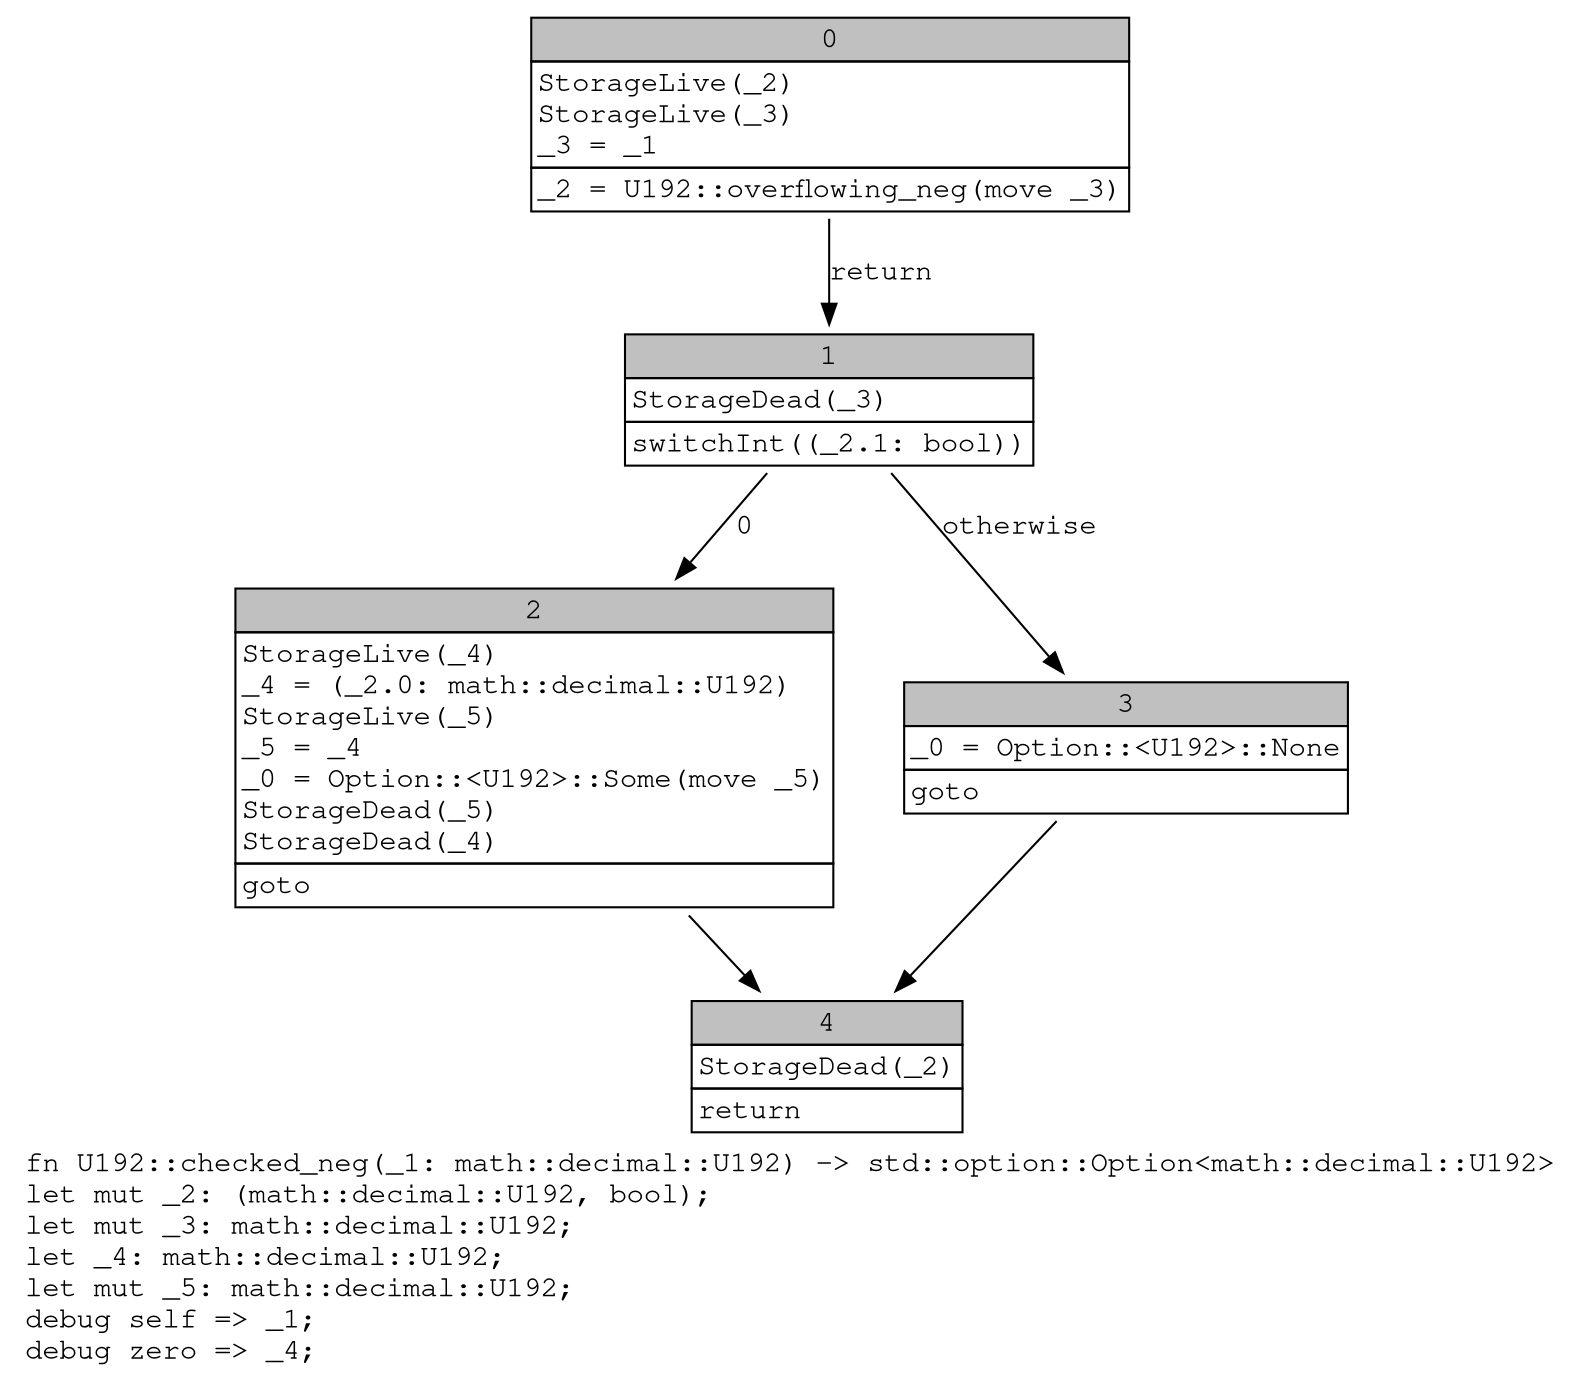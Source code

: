 digraph Mir_0_861 {
    graph [fontname="Courier, monospace"];
    node [fontname="Courier, monospace"];
    edge [fontname="Courier, monospace"];
    label=<fn U192::checked_neg(_1: math::decimal::U192) -&gt; std::option::Option&lt;math::decimal::U192&gt;<br align="left"/>let mut _2: (math::decimal::U192, bool);<br align="left"/>let mut _3: math::decimal::U192;<br align="left"/>let _4: math::decimal::U192;<br align="left"/>let mut _5: math::decimal::U192;<br align="left"/>debug self =&gt; _1;<br align="left"/>debug zero =&gt; _4;<br align="left"/>>;
    bb0__0_861 [shape="none", label=<<table border="0" cellborder="1" cellspacing="0"><tr><td bgcolor="gray" align="center" colspan="1">0</td></tr><tr><td align="left" balign="left">StorageLive(_2)<br/>StorageLive(_3)<br/>_3 = _1<br/></td></tr><tr><td align="left">_2 = U192::overflowing_neg(move _3)</td></tr></table>>];
    bb1__0_861 [shape="none", label=<<table border="0" cellborder="1" cellspacing="0"><tr><td bgcolor="gray" align="center" colspan="1">1</td></tr><tr><td align="left" balign="left">StorageDead(_3)<br/></td></tr><tr><td align="left">switchInt((_2.1: bool))</td></tr></table>>];
    bb2__0_861 [shape="none", label=<<table border="0" cellborder="1" cellspacing="0"><tr><td bgcolor="gray" align="center" colspan="1">2</td></tr><tr><td align="left" balign="left">StorageLive(_4)<br/>_4 = (_2.0: math::decimal::U192)<br/>StorageLive(_5)<br/>_5 = _4<br/>_0 = Option::&lt;U192&gt;::Some(move _5)<br/>StorageDead(_5)<br/>StorageDead(_4)<br/></td></tr><tr><td align="left">goto</td></tr></table>>];
    bb3__0_861 [shape="none", label=<<table border="0" cellborder="1" cellspacing="0"><tr><td bgcolor="gray" align="center" colspan="1">3</td></tr><tr><td align="left" balign="left">_0 = Option::&lt;U192&gt;::None<br/></td></tr><tr><td align="left">goto</td></tr></table>>];
    bb4__0_861 [shape="none", label=<<table border="0" cellborder="1" cellspacing="0"><tr><td bgcolor="gray" align="center" colspan="1">4</td></tr><tr><td align="left" balign="left">StorageDead(_2)<br/></td></tr><tr><td align="left">return</td></tr></table>>];
    bb0__0_861 -> bb1__0_861 [label="return"];
    bb1__0_861 -> bb2__0_861 [label="0"];
    bb1__0_861 -> bb3__0_861 [label="otherwise"];
    bb2__0_861 -> bb4__0_861 [label=""];
    bb3__0_861 -> bb4__0_861 [label=""];
}
